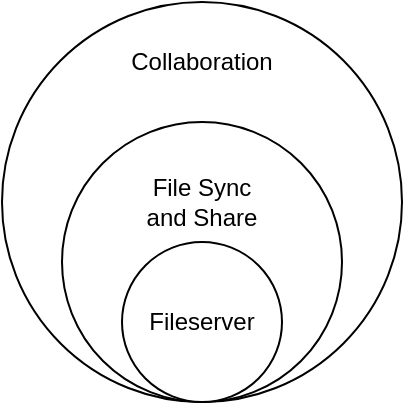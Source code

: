 <mxfile version="13.6.2" type="device"><diagram id="SfTj-FgfNOlV3Sqw19n_" name="Page-1"><mxGraphModel dx="946" dy="680" grid="1" gridSize="10" guides="1" tooltips="1" connect="1" arrows="1" fold="1" page="1" pageScale="1" pageWidth="827" pageHeight="1169" math="0" shadow="0"><root><mxCell id="0"/><mxCell id="1" parent="0"/><mxCell id="ajtfkrJc-Gtq4W3uZ_oh-3" value="" style="ellipse;whiteSpace=wrap;html=1;aspect=fixed;" vertex="1" parent="1"><mxGeometry x="325" y="200" width="200" height="200" as="geometry"/></mxCell><mxCell id="ajtfkrJc-Gtq4W3uZ_oh-2" value="" style="ellipse;whiteSpace=wrap;html=1;aspect=fixed;" vertex="1" parent="1"><mxGeometry x="355" y="260" width="140" height="140" as="geometry"/></mxCell><mxCell id="ajtfkrJc-Gtq4W3uZ_oh-1" value="Fileserver" style="ellipse;whiteSpace=wrap;html=1;aspect=fixed;" vertex="1" parent="1"><mxGeometry x="385" y="320" width="80" height="80" as="geometry"/></mxCell><mxCell id="ajtfkrJc-Gtq4W3uZ_oh-4" value="File Sync and Share" style="text;html=1;strokeColor=none;fillColor=none;align=center;verticalAlign=middle;whiteSpace=wrap;rounded=0;" vertex="1" parent="1"><mxGeometry x="390" y="290" width="70" height="20" as="geometry"/></mxCell><mxCell id="ajtfkrJc-Gtq4W3uZ_oh-5" value="Collaboration" style="text;html=1;strokeColor=none;fillColor=none;align=center;verticalAlign=middle;whiteSpace=wrap;rounded=0;" vertex="1" parent="1"><mxGeometry x="390" y="220" width="70" height="20" as="geometry"/></mxCell></root></mxGraphModel></diagram></mxfile>